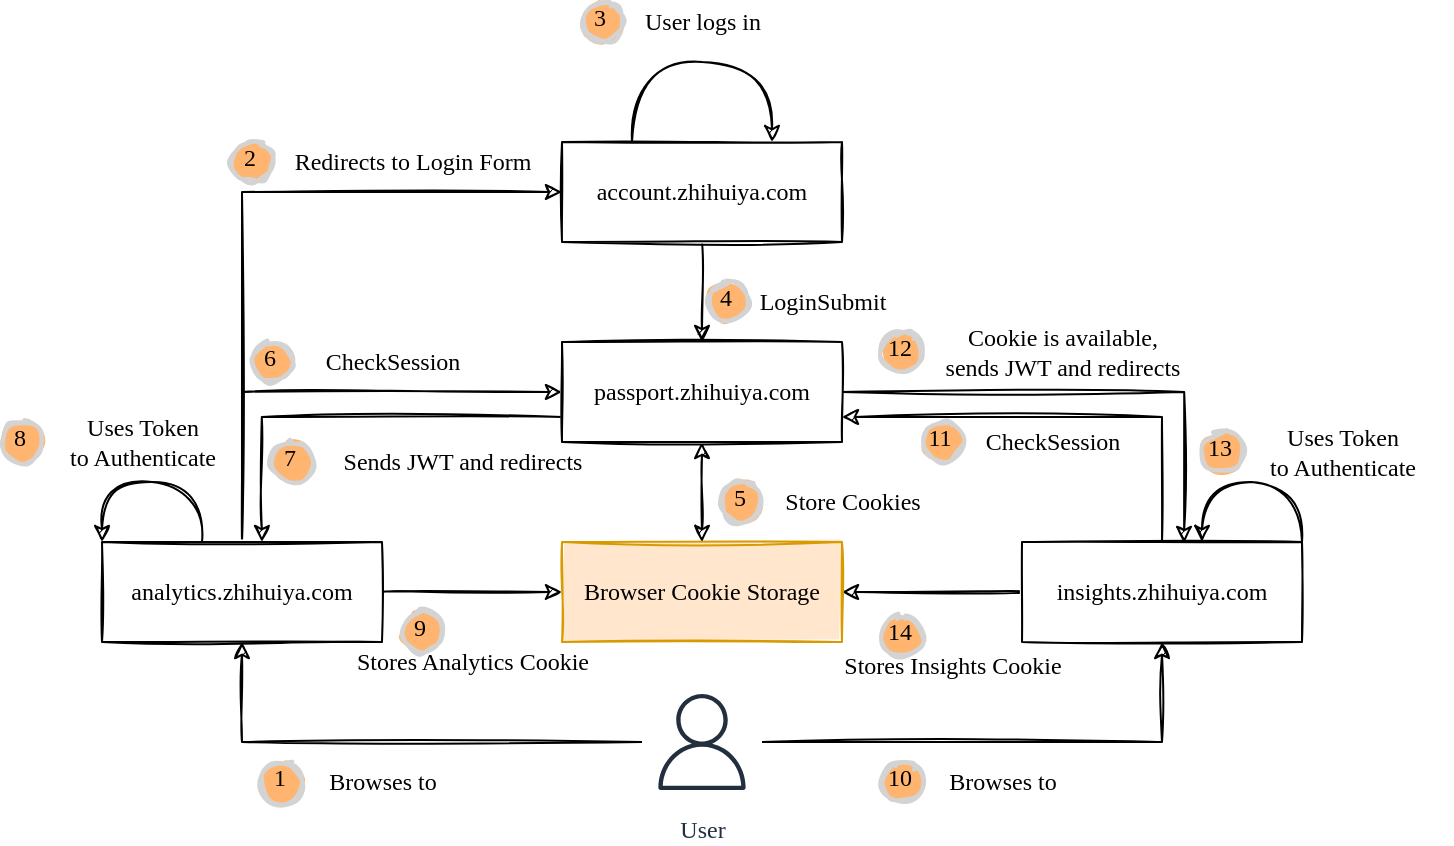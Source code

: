 <mxfile version="16.6.4" type="github">
  <diagram id="oxbFf5gc0IuGh06zg6Qz" name="Page-1">
    <mxGraphModel dx="922" dy="591" grid="1" gridSize="10" guides="1" tooltips="1" connect="1" arrows="1" fold="1" page="1" pageScale="1" pageWidth="827" pageHeight="1169" math="0" shadow="0">
      <root>
        <mxCell id="0" />
        <mxCell id="1" parent="0" />
        <mxCell id="qHIptJzxmOa5pPm5v8AJ-9" style="edgeStyle=orthogonalEdgeStyle;rounded=0;orthogonalLoop=1;jettySize=auto;html=1;entryX=0.5;entryY=1;entryDx=0;entryDy=0;fontFamily=Comic Sans MS;sketch=1;" edge="1" parent="1" source="qHIptJzxmOa5pPm5v8AJ-6" target="qHIptJzxmOa5pPm5v8AJ-7">
          <mxGeometry relative="1" as="geometry" />
        </mxCell>
        <mxCell id="qHIptJzxmOa5pPm5v8AJ-10" style="edgeStyle=orthogonalEdgeStyle;rounded=0;sketch=1;orthogonalLoop=1;jettySize=auto;html=1;entryX=0.5;entryY=1;entryDx=0;entryDy=0;fontFamily=Comic Sans MS;" edge="1" parent="1" source="qHIptJzxmOa5pPm5v8AJ-6" target="qHIptJzxmOa5pPm5v8AJ-8">
          <mxGeometry relative="1" as="geometry" />
        </mxCell>
        <mxCell id="qHIptJzxmOa5pPm5v8AJ-6" value="User" style="sketch=0;outlineConnect=0;fontColor=#232F3E;gradientColor=none;strokeColor=#232F3E;fillColor=#ffffff;dashed=0;verticalLabelPosition=bottom;verticalAlign=top;align=center;html=1;fontSize=12;fontStyle=0;aspect=fixed;shape=mxgraph.aws4.resourceIcon;resIcon=mxgraph.aws4.user;fontFamily=Comic Sans MS;" vertex="1" parent="1">
          <mxGeometry x="410" y="600" width="60" height="60" as="geometry" />
        </mxCell>
        <mxCell id="qHIptJzxmOa5pPm5v8AJ-16" style="edgeStyle=orthogonalEdgeStyle;rounded=0;sketch=1;orthogonalLoop=1;jettySize=auto;html=1;entryX=0;entryY=0.5;entryDx=0;entryDy=0;fontFamily=Comic Sans MS;" edge="1" parent="1" source="qHIptJzxmOa5pPm5v8AJ-7" target="qHIptJzxmOa5pPm5v8AJ-13">
          <mxGeometry relative="1" as="geometry">
            <Array as="points">
              <mxPoint x="210" y="355" />
            </Array>
          </mxGeometry>
        </mxCell>
        <mxCell id="qHIptJzxmOa5pPm5v8AJ-19" style="edgeStyle=orthogonalEdgeStyle;rounded=0;sketch=1;orthogonalLoop=1;jettySize=auto;html=1;entryX=0;entryY=0.5;entryDx=0;entryDy=0;fontFamily=Comic Sans MS;" edge="1" parent="1" source="qHIptJzxmOa5pPm5v8AJ-7" target="qHIptJzxmOa5pPm5v8AJ-15">
          <mxGeometry relative="1" as="geometry">
            <Array as="points">
              <mxPoint x="210" y="455" />
            </Array>
          </mxGeometry>
        </mxCell>
        <mxCell id="qHIptJzxmOa5pPm5v8AJ-28" value="" style="edgeStyle=orthogonalEdgeStyle;curved=1;sketch=1;orthogonalLoop=1;jettySize=auto;html=1;fontFamily=Comic Sans MS;" edge="1" parent="1" source="qHIptJzxmOa5pPm5v8AJ-7" target="qHIptJzxmOa5pPm5v8AJ-14">
          <mxGeometry relative="1" as="geometry" />
        </mxCell>
        <mxCell id="qHIptJzxmOa5pPm5v8AJ-7" value="analytics.zhihuiya.com" style="rounded=0;whiteSpace=wrap;html=1;sketch=1;fontFamily=Comic Sans MS;" vertex="1" parent="1">
          <mxGeometry x="140" y="530" width="140" height="50" as="geometry" />
        </mxCell>
        <mxCell id="qHIptJzxmOa5pPm5v8AJ-29" value="" style="edgeStyle=orthogonalEdgeStyle;curved=1;sketch=1;orthogonalLoop=1;jettySize=auto;html=1;fontFamily=Comic Sans MS;" edge="1" parent="1" source="qHIptJzxmOa5pPm5v8AJ-8" target="qHIptJzxmOa5pPm5v8AJ-14">
          <mxGeometry relative="1" as="geometry" />
        </mxCell>
        <mxCell id="qHIptJzxmOa5pPm5v8AJ-36" style="edgeStyle=orthogonalEdgeStyle;rounded=0;sketch=1;orthogonalLoop=1;jettySize=auto;html=1;entryX=1;entryY=0.75;entryDx=0;entryDy=0;fontFamily=Comic Sans MS;startArrow=none;startFill=0;" edge="1" parent="1" source="qHIptJzxmOa5pPm5v8AJ-8" target="qHIptJzxmOa5pPm5v8AJ-15">
          <mxGeometry relative="1" as="geometry">
            <Array as="points">
              <mxPoint x="670" y="468" />
            </Array>
          </mxGeometry>
        </mxCell>
        <mxCell id="qHIptJzxmOa5pPm5v8AJ-8" value="insights.zhihuiya.com" style="rounded=0;whiteSpace=wrap;html=1;sketch=1;fontFamily=Comic Sans MS;" vertex="1" parent="1">
          <mxGeometry x="600" y="530" width="140" height="50" as="geometry" />
        </mxCell>
        <mxCell id="qHIptJzxmOa5pPm5v8AJ-11" value="1" style="ellipse;whiteSpace=wrap;html=1;aspect=fixed;strokeWidth=2;fontFamily=Tahoma;spacingBottom=4;spacingRight=2;strokeColor=#d3d3d3;sketch=1;fillColor=#FFB570;fillStyle=solid;" vertex="1" parent="1">
          <mxGeometry x="220" y="640" width="20" height="20" as="geometry" />
        </mxCell>
        <mxCell id="qHIptJzxmOa5pPm5v8AJ-12" value="Browses to" style="text;html=1;align=center;verticalAlign=middle;resizable=0;points=[];autosize=1;strokeColor=none;fillColor=none;fontFamily=Comic Sans MS;" vertex="1" parent="1">
          <mxGeometry x="240" y="640" width="80" height="20" as="geometry" />
        </mxCell>
        <mxCell id="qHIptJzxmOa5pPm5v8AJ-31" value="" style="edgeStyle=orthogonalEdgeStyle;rounded=0;sketch=1;orthogonalLoop=1;jettySize=auto;html=1;fontFamily=Comic Sans MS;startArrow=none;startFill=0;" edge="1" parent="1" source="qHIptJzxmOa5pPm5v8AJ-13" target="qHIptJzxmOa5pPm5v8AJ-15">
          <mxGeometry relative="1" as="geometry" />
        </mxCell>
        <mxCell id="qHIptJzxmOa5pPm5v8AJ-13" value="account.zhihuiya.com" style="rounded=0;whiteSpace=wrap;html=1;sketch=1;fontFamily=Comic Sans MS;" vertex="1" parent="1">
          <mxGeometry x="370" y="330" width="140" height="50" as="geometry" />
        </mxCell>
        <mxCell id="qHIptJzxmOa5pPm5v8AJ-14" value="Browser Cookie Storage" style="rounded=0;whiteSpace=wrap;html=1;sketch=1;fontFamily=Comic Sans MS;fillColor=#ffe6cc;strokeColor=#d79b00;fillStyle=solid;" vertex="1" parent="1">
          <mxGeometry x="370" y="530" width="140" height="50" as="geometry" />
        </mxCell>
        <mxCell id="qHIptJzxmOa5pPm5v8AJ-30" value="" style="edgeStyle=orthogonalEdgeStyle;sketch=1;orthogonalLoop=1;jettySize=auto;html=1;fontFamily=Comic Sans MS;rounded=0;startArrow=classic;startFill=1;" edge="1" parent="1" source="qHIptJzxmOa5pPm5v8AJ-15" target="qHIptJzxmOa5pPm5v8AJ-14">
          <mxGeometry relative="1" as="geometry" />
        </mxCell>
        <mxCell id="qHIptJzxmOa5pPm5v8AJ-37" style="edgeStyle=orthogonalEdgeStyle;rounded=0;sketch=1;orthogonalLoop=1;jettySize=auto;html=1;entryX=0.571;entryY=0;entryDx=0;entryDy=0;entryPerimeter=0;fontFamily=Comic Sans MS;startArrow=none;startFill=0;exitX=0;exitY=0.75;exitDx=0;exitDy=0;" edge="1" parent="1" source="qHIptJzxmOa5pPm5v8AJ-15" target="qHIptJzxmOa5pPm5v8AJ-7">
          <mxGeometry relative="1" as="geometry" />
        </mxCell>
        <mxCell id="qHIptJzxmOa5pPm5v8AJ-51" style="edgeStyle=orthogonalEdgeStyle;sketch=1;orthogonalLoop=1;jettySize=auto;html=1;fontFamily=Comic Sans MS;startArrow=none;startFill=0;rounded=0;entryX=0.579;entryY=0.01;entryDx=0;entryDy=0;entryPerimeter=0;" edge="1" parent="1" source="qHIptJzxmOa5pPm5v8AJ-15" target="qHIptJzxmOa5pPm5v8AJ-8">
          <mxGeometry relative="1" as="geometry">
            <mxPoint x="690" y="530" as="targetPoint" />
          </mxGeometry>
        </mxCell>
        <mxCell id="qHIptJzxmOa5pPm5v8AJ-15" value="passport.zhihuiya.com" style="rounded=0;whiteSpace=wrap;html=1;sketch=1;fontFamily=Comic Sans MS;" vertex="1" parent="1">
          <mxGeometry x="370" y="430" width="140" height="50" as="geometry" />
        </mxCell>
        <mxCell id="qHIptJzxmOa5pPm5v8AJ-17" value="2" style="ellipse;whiteSpace=wrap;html=1;aspect=fixed;strokeWidth=2;fontFamily=Tahoma;spacingBottom=4;spacingRight=2;strokeColor=#d3d3d3;sketch=1;fillStyle=solid;fillColor=#FFB570;" vertex="1" parent="1">
          <mxGeometry x="205" y="330" width="20" height="20" as="geometry" />
        </mxCell>
        <mxCell id="qHIptJzxmOa5pPm5v8AJ-18" value="Redirects to Login Form" style="text;html=1;align=center;verticalAlign=middle;resizable=0;points=[];autosize=1;strokeColor=none;fillColor=none;fontFamily=Comic Sans MS;" vertex="1" parent="1">
          <mxGeometry x="220" y="330" width="150" height="20" as="geometry" />
        </mxCell>
        <mxCell id="qHIptJzxmOa5pPm5v8AJ-20" value="6" style="ellipse;whiteSpace=wrap;html=1;aspect=fixed;strokeWidth=2;fontFamily=Tahoma;spacingBottom=4;spacingRight=2;strokeColor=#d3d3d3;sketch=1;fillStyle=solid;fillColor=#FFB570;" vertex="1" parent="1">
          <mxGeometry x="215" y="430" width="20" height="20" as="geometry" />
        </mxCell>
        <mxCell id="qHIptJzxmOa5pPm5v8AJ-21" value="CheckSession" style="text;html=1;align=center;verticalAlign=middle;resizable=0;points=[];autosize=1;strokeColor=none;fillColor=none;fontFamily=Comic Sans MS;" vertex="1" parent="1">
          <mxGeometry x="240" y="430" width="90" height="20" as="geometry" />
        </mxCell>
        <mxCell id="qHIptJzxmOa5pPm5v8AJ-25" value="3" style="ellipse;whiteSpace=wrap;html=1;aspect=fixed;strokeWidth=2;fontFamily=Tahoma;spacingBottom=4;spacingRight=2;strokeColor=#d3d3d3;sketch=1;fillStyle=solid;fillColor=#FFB570;" vertex="1" parent="1">
          <mxGeometry x="380" y="260" width="20" height="20" as="geometry" />
        </mxCell>
        <mxCell id="qHIptJzxmOa5pPm5v8AJ-26" value="User logs in" style="text;html=1;align=center;verticalAlign=middle;resizable=0;points=[];autosize=1;strokeColor=none;fillColor=none;fontFamily=Comic Sans MS;" vertex="1" parent="1">
          <mxGeometry x="400" y="260" width="80" height="20" as="geometry" />
        </mxCell>
        <mxCell id="qHIptJzxmOa5pPm5v8AJ-27" style="edgeStyle=orthogonalEdgeStyle;sketch=1;orthogonalLoop=1;jettySize=auto;html=1;entryX=0.75;entryY=0;entryDx=0;entryDy=0;fontFamily=Comic Sans MS;exitX=0.25;exitY=0;exitDx=0;exitDy=0;curved=1;" edge="1" parent="1" source="qHIptJzxmOa5pPm5v8AJ-13" target="qHIptJzxmOa5pPm5v8AJ-13">
          <mxGeometry relative="1" as="geometry">
            <Array as="points">
              <mxPoint x="405" y="290" />
              <mxPoint x="475" y="290" />
            </Array>
          </mxGeometry>
        </mxCell>
        <mxCell id="qHIptJzxmOa5pPm5v8AJ-32" value="LoginSubmit" style="text;html=1;align=center;verticalAlign=middle;resizable=0;points=[];autosize=1;strokeColor=none;fillColor=none;fontFamily=Comic Sans MS;" vertex="1" parent="1">
          <mxGeometry x="460" y="400" width="80" height="20" as="geometry" />
        </mxCell>
        <mxCell id="qHIptJzxmOa5pPm5v8AJ-33" value="4" style="ellipse;whiteSpace=wrap;html=1;aspect=fixed;strokeWidth=2;fontFamily=Tahoma;spacingBottom=4;spacingRight=2;strokeColor=#d3d3d3;sketch=1;fillStyle=solid;fillColor=#FFB570;" vertex="1" parent="1">
          <mxGeometry x="443" y="400" width="20" height="20" as="geometry" />
        </mxCell>
        <mxCell id="qHIptJzxmOa5pPm5v8AJ-34" value="5" style="ellipse;whiteSpace=wrap;html=1;aspect=fixed;strokeWidth=2;fontFamily=Tahoma;spacingBottom=4;spacingRight=2;strokeColor=#d3d3d3;sketch=1;fillStyle=solid;fillColor=#FFB570;" vertex="1" parent="1">
          <mxGeometry x="450" y="500" width="20" height="20" as="geometry" />
        </mxCell>
        <mxCell id="qHIptJzxmOa5pPm5v8AJ-35" value="Store Cookies" style="text;html=1;align=center;verticalAlign=middle;resizable=0;points=[];autosize=1;strokeColor=none;fillColor=none;fontFamily=Comic Sans MS;" vertex="1" parent="1">
          <mxGeometry x="470" y="500" width="90" height="20" as="geometry" />
        </mxCell>
        <mxCell id="qHIptJzxmOa5pPm5v8AJ-38" value="7" style="ellipse;whiteSpace=wrap;html=1;aspect=fixed;strokeWidth=2;fontFamily=Tahoma;spacingBottom=4;spacingRight=2;strokeColor=#d3d3d3;sketch=1;fillStyle=solid;fillColor=#FFB570;" vertex="1" parent="1">
          <mxGeometry x="225" y="480" width="20" height="20" as="geometry" />
        </mxCell>
        <mxCell id="qHIptJzxmOa5pPm5v8AJ-39" value="Sends JWT and redirects" style="text;html=1;align=center;verticalAlign=middle;resizable=0;points=[];autosize=1;strokeColor=none;fillColor=none;fontFamily=Comic Sans MS;" vertex="1" parent="1">
          <mxGeometry x="240" y="480" width="160" height="20" as="geometry" />
        </mxCell>
        <mxCell id="qHIptJzxmOa5pPm5v8AJ-40" style="edgeStyle=orthogonalEdgeStyle;sketch=1;orthogonalLoop=1;jettySize=auto;html=1;fontFamily=Comic Sans MS;startArrow=none;startFill=0;curved=1;" edge="1" parent="1" target="qHIptJzxmOa5pPm5v8AJ-7">
          <mxGeometry relative="1" as="geometry">
            <mxPoint x="190" y="530" as="sourcePoint" />
            <Array as="points">
              <mxPoint x="190" y="530" />
              <mxPoint x="190" y="500" />
              <mxPoint x="140" y="500" />
            </Array>
          </mxGeometry>
        </mxCell>
        <mxCell id="qHIptJzxmOa5pPm5v8AJ-41" value="8" style="ellipse;whiteSpace=wrap;html=1;aspect=fixed;strokeWidth=2;fontFamily=Tahoma;spacingBottom=4;spacingRight=2;strokeColor=#d3d3d3;sketch=1;fillStyle=solid;fillColor=#FFB570;" vertex="1" parent="1">
          <mxGeometry x="90" y="470" width="20" height="20" as="geometry" />
        </mxCell>
        <mxCell id="qHIptJzxmOa5pPm5v8AJ-42" value="Uses Token &lt;br&gt;to Authenticate" style="text;html=1;align=center;verticalAlign=middle;resizable=0;points=[];autosize=1;strokeColor=none;fillColor=none;fontFamily=Comic Sans MS;" vertex="1" parent="1">
          <mxGeometry x="105" y="465" width="110" height="30" as="geometry" />
        </mxCell>
        <mxCell id="qHIptJzxmOa5pPm5v8AJ-43" value="9" style="ellipse;whiteSpace=wrap;html=1;aspect=fixed;strokeWidth=2;fontFamily=Tahoma;spacingBottom=4;spacingRight=2;strokeColor=#d3d3d3;sketch=1;fillStyle=solid;fillColor=#FFB570;" vertex="1" parent="1">
          <mxGeometry x="290" y="565" width="20" height="20" as="geometry" />
        </mxCell>
        <mxCell id="qHIptJzxmOa5pPm5v8AJ-44" value="Stores Analytics Cookie" style="text;html=1;align=center;verticalAlign=middle;resizable=0;points=[];autosize=1;strokeColor=none;fillColor=none;fontFamily=Comic Sans MS;" vertex="1" parent="1">
          <mxGeometry x="250" y="580" width="150" height="20" as="geometry" />
        </mxCell>
        <mxCell id="qHIptJzxmOa5pPm5v8AJ-45" value="10" style="ellipse;whiteSpace=wrap;html=1;aspect=fixed;strokeWidth=2;fontFamily=Tahoma;spacingBottom=4;spacingRight=2;strokeColor=#d3d3d3;sketch=1;fillStyle=solid;fillColor=#FFB570;" vertex="1" parent="1">
          <mxGeometry x="530" y="640" width="20" height="20" as="geometry" />
        </mxCell>
        <mxCell id="qHIptJzxmOa5pPm5v8AJ-46" value="Browses to" style="text;html=1;align=center;verticalAlign=middle;resizable=0;points=[];autosize=1;strokeColor=none;fillColor=none;fontFamily=Comic Sans MS;" vertex="1" parent="1">
          <mxGeometry x="550" y="640" width="80" height="20" as="geometry" />
        </mxCell>
        <mxCell id="qHIptJzxmOa5pPm5v8AJ-47" value="CheckSession" style="text;html=1;align=center;verticalAlign=middle;resizable=0;points=[];autosize=1;strokeColor=none;fillColor=none;fontFamily=Comic Sans MS;" vertex="1" parent="1">
          <mxGeometry x="570" y="470" width="90" height="20" as="geometry" />
        </mxCell>
        <mxCell id="qHIptJzxmOa5pPm5v8AJ-48" value="11" style="ellipse;whiteSpace=wrap;html=1;aspect=fixed;strokeWidth=2;fontFamily=Tahoma;spacingBottom=4;spacingRight=2;strokeColor=#d3d3d3;sketch=1;fillStyle=solid;fillColor=#FFB570;" vertex="1" parent="1">
          <mxGeometry x="550" y="470" width="20" height="20" as="geometry" />
        </mxCell>
        <mxCell id="qHIptJzxmOa5pPm5v8AJ-49" value="Cookie is available, &lt;br&gt;sends JWT and redirects" style="text;html=1;align=center;verticalAlign=middle;resizable=0;points=[];autosize=1;strokeColor=none;fillColor=none;fontFamily=Comic Sans MS;" vertex="1" parent="1">
          <mxGeometry x="540" y="420" width="160" height="30" as="geometry" />
        </mxCell>
        <mxCell id="qHIptJzxmOa5pPm5v8AJ-50" value="12" style="ellipse;whiteSpace=wrap;html=1;aspect=fixed;strokeWidth=2;fontFamily=Tahoma;spacingBottom=4;spacingRight=2;strokeColor=#d3d3d3;sketch=1;fillStyle=solid;fillColor=#FFB570;" vertex="1" parent="1">
          <mxGeometry x="530" y="425" width="20" height="20" as="geometry" />
        </mxCell>
        <mxCell id="qHIptJzxmOa5pPm5v8AJ-52" style="edgeStyle=orthogonalEdgeStyle;sketch=1;orthogonalLoop=1;jettySize=auto;html=1;fontFamily=Comic Sans MS;startArrow=none;startFill=0;curved=1;" edge="1" parent="1">
          <mxGeometry relative="1" as="geometry">
            <mxPoint x="740" y="530" as="sourcePoint" />
            <mxPoint x="690" y="530" as="targetPoint" />
            <Array as="points">
              <mxPoint x="740" y="530" />
              <mxPoint x="740" y="500" />
              <mxPoint x="690" y="500" />
            </Array>
          </mxGeometry>
        </mxCell>
        <mxCell id="qHIptJzxmOa5pPm5v8AJ-53" value="13" style="ellipse;whiteSpace=wrap;html=1;aspect=fixed;strokeWidth=2;fontFamily=Tahoma;spacingBottom=4;spacingRight=2;strokeColor=#d3d3d3;sketch=1;fillStyle=solid;fillColor=#FFB570;" vertex="1" parent="1">
          <mxGeometry x="690" y="475" width="20" height="20" as="geometry" />
        </mxCell>
        <mxCell id="qHIptJzxmOa5pPm5v8AJ-54" value="Uses Token &lt;br&gt;to Authenticate" style="text;html=1;align=center;verticalAlign=middle;resizable=0;points=[];autosize=1;strokeColor=none;fillColor=none;fontFamily=Comic Sans MS;" vertex="1" parent="1">
          <mxGeometry x="705" y="470" width="110" height="30" as="geometry" />
        </mxCell>
        <mxCell id="qHIptJzxmOa5pPm5v8AJ-55" value="14" style="ellipse;whiteSpace=wrap;html=1;aspect=fixed;strokeWidth=2;fontFamily=Tahoma;spacingBottom=4;spacingRight=2;strokeColor=#d3d3d3;sketch=1;fillStyle=solid;fillColor=#FFB570;" vertex="1" parent="1">
          <mxGeometry x="530" y="567" width="20" height="20" as="geometry" />
        </mxCell>
        <mxCell id="qHIptJzxmOa5pPm5v8AJ-56" value="Stores Insights Cookie" style="text;html=1;align=center;verticalAlign=middle;resizable=0;points=[];autosize=1;strokeColor=none;fillColor=none;fontFamily=Comic Sans MS;" vertex="1" parent="1">
          <mxGeometry x="495" y="582" width="140" height="20" as="geometry" />
        </mxCell>
      </root>
    </mxGraphModel>
  </diagram>
</mxfile>
